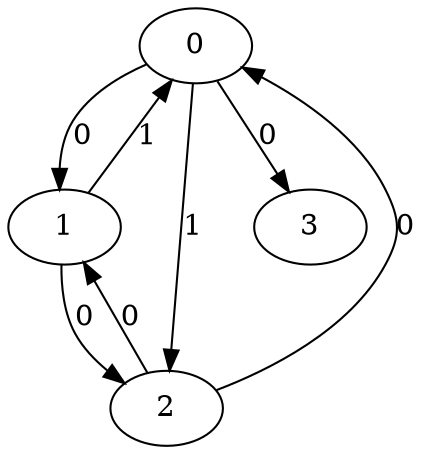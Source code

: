 // Source:22 Canonical: -1 0 0 1 1 -1 -1 0 -1 -1 -1 -1 0 0 -1 -1
digraph HRA_from_22_graph_000 {
  0 -> 1 [label="0"];
  0 -> 2 [label="1"];
  1 -> 0 [label="1"];
  1 -> 2 [label="0"];
  2 -> 0 [label="0"];
  2 -> 1 [label="0"];
  0 -> 3 [label="0"];
}

// Source:22 Canonical: -1 0 0 1 0 -1 -1 -1 1 -1 -1 0 0 -1 0 -1
digraph HRA_from_22_graph_001 {
  0 -> 1 [label="0"];
  0 -> 2 [label="1"];
  1 -> 0 [label="1"];
  1 -> 2 [label="0"];
  2 -> 0 [label="0"];
  2 -> 1 [label="0"];
  0 -> 3 [label="0"];
  3 -> 0 [label="0"];
}

// Source:22 Canonical: -1 0 0 1 0 -1 -1 0 -1 -1 -1 -1 0 1 -1 -1
digraph HRA_from_22_graph_002 {
  0 -> 1 [label="0"];
  0 -> 2 [label="1"];
  1 -> 0 [label="1"];
  1 -> 2 [label="0"];
  2 -> 0 [label="0"];
  2 -> 1 [label="0"];
  1 -> 3 [label="0"];
}

// Source:22 Canonical: -1 0 0 1 0 -1 -1 0 -1 -1 -1 -1 0 1 0 -1
digraph HRA_from_22_graph_003 {
  0 -> 1 [label="0"];
  0 -> 2 [label="1"];
  1 -> 0 [label="1"];
  1 -> 2 [label="0"];
  2 -> 0 [label="0"];
  2 -> 1 [label="0"];
  0 -> 3 [label="0"];
  1 -> 3 [label="0"];
}

// Source:22 Canonical: -1 0 0 1 0 -1 -1 0 -1 -1 -1 0 0 1 -1 -1
digraph HRA_from_22_graph_004 {
  0 -> 1 [label="0"];
  0 -> 2 [label="1"];
  1 -> 0 [label="1"];
  1 -> 2 [label="0"];
  2 -> 0 [label="0"];
  2 -> 1 [label="0"];
  3 -> 0 [label="0"];
  1 -> 3 [label="0"];
}

// Source:22 Canonical: -1 0 0 1 0 -1 -1 0 -1 -1 -1 0 0 1 0 -1
digraph HRA_from_22_graph_005 {
  0 -> 1 [label="0"];
  0 -> 2 [label="1"];
  1 -> 0 [label="1"];
  1 -> 2 [label="0"];
  2 -> 0 [label="0"];
  2 -> 1 [label="0"];
  0 -> 3 [label="0"];
  3 -> 0 [label="0"];
  1 -> 3 [label="0"];
}

// Source:22 Canonical: -1 0 0 1 1 -1 -1 0 -1 0 -1 -1 0 0 -1 -1
digraph HRA_from_22_graph_006 {
  0 -> 1 [label="0"];
  0 -> 2 [label="1"];
  1 -> 0 [label="1"];
  1 -> 2 [label="0"];
  2 -> 0 [label="0"];
  2 -> 1 [label="0"];
  0 -> 3 [label="0"];
  3 -> 1 [label="0"];
}

// Source:22 Canonical: -1 0 0 1 0 -1 0 -1 1 -1 -1 0 0 -1 0 -1
digraph HRA_from_22_graph_007 {
  0 -> 1 [label="0"];
  0 -> 2 [label="1"];
  1 -> 0 [label="1"];
  1 -> 2 [label="0"];
  2 -> 0 [label="0"];
  2 -> 1 [label="0"];
  0 -> 3 [label="0"];
  3 -> 0 [label="0"];
  3 -> 1 [label="0"];
}

// Source:22 Canonical: -1 0 0 1 0 -1 -1 0 0 -1 -1 -1 0 1 -1 -1
digraph HRA_from_22_graph_008 {
  0 -> 1 [label="0"];
  0 -> 2 [label="1"];
  1 -> 0 [label="1"];
  1 -> 2 [label="0"];
  2 -> 0 [label="0"];
  2 -> 1 [label="0"];
  1 -> 3 [label="0"];
  3 -> 1 [label="0"];
}

// Source:22 Canonical: -1 0 0 1 0 -1 -1 0 0 -1 -1 -1 0 1 0 -1
digraph HRA_from_22_graph_009 {
  0 -> 1 [label="0"];
  0 -> 2 [label="1"];
  1 -> 0 [label="1"];
  1 -> 2 [label="0"];
  2 -> 0 [label="0"];
  2 -> 1 [label="0"];
  0 -> 3 [label="0"];
  1 -> 3 [label="0"];
  3 -> 1 [label="0"];
}

// Source:22 Canonical: -1 0 0 1 0 -1 -1 0 0 -1 -1 0 0 1 -1 -1
digraph HRA_from_22_graph_010 {
  0 -> 1 [label="0"];
  0 -> 2 [label="1"];
  1 -> 0 [label="1"];
  1 -> 2 [label="0"];
  2 -> 0 [label="0"];
  2 -> 1 [label="0"];
  3 -> 0 [label="0"];
  1 -> 3 [label="0"];
  3 -> 1 [label="0"];
}

// Source:22 Canonical: -1 0 0 1 0 -1 0 -1 1 0 -1 0 0 -1 0 -1
digraph HRA_from_22_graph_011 {
  0 -> 1 [label="0"];
  0 -> 2 [label="1"];
  1 -> 0 [label="1"];
  1 -> 2 [label="0"];
  2 -> 0 [label="0"];
  2 -> 1 [label="0"];
  0 -> 3 [label="0"];
  3 -> 0 [label="0"];
  1 -> 3 [label="0"];
  3 -> 1 [label="0"];
}

// Source:22 Canonical: -1 0 0 0 0 -1 1 -1 1 0 -1 -1 -1 -1 -1 -1
digraph HRA_from_22_graph_012 {
  0 -> 1 [label="0"];
  0 -> 2 [label="1"];
  1 -> 0 [label="1"];
  1 -> 2 [label="0"];
  2 -> 0 [label="0"];
  2 -> 1 [label="0"];
  2 -> 3 [label="0"];
}

// Source:22 Canonical: -1 0 0 0 0 -1 1 -1 1 0 -1 0 -1 -1 -1 -1
digraph HRA_from_22_graph_013 {
  0 -> 1 [label="0"];
  0 -> 2 [label="1"];
  1 -> 0 [label="1"];
  1 -> 2 [label="0"];
  2 -> 0 [label="0"];
  2 -> 1 [label="0"];
  0 -> 3 [label="0"];
  2 -> 3 [label="0"];
}

// Source:22 Canonical: -1 0 0 0 0 -1 1 -1 1 0 -1 -1 -1 -1 0 -1
digraph HRA_from_22_graph_014 {
  0 -> 1 [label="0"];
  0 -> 2 [label="1"];
  1 -> 0 [label="1"];
  1 -> 2 [label="0"];
  2 -> 0 [label="0"];
  2 -> 1 [label="0"];
  3 -> 0 [label="0"];
  2 -> 3 [label="0"];
}

// Source:22 Canonical: -1 0 0 0 0 -1 1 -1 1 0 -1 0 -1 -1 0 -1
digraph HRA_from_22_graph_015 {
  0 -> 1 [label="0"];
  0 -> 2 [label="1"];
  1 -> 0 [label="1"];
  1 -> 2 [label="0"];
  2 -> 0 [label="0"];
  2 -> 1 [label="0"];
  0 -> 3 [label="0"];
  3 -> 0 [label="0"];
  2 -> 3 [label="0"];
}

// Source:22 Canonical: -1 0 0 0 0 -1 0 1 -1 -1 -1 -1 1 0 -1 -1
digraph HRA_from_22_graph_016 {
  0 -> 1 [label="0"];
  0 -> 2 [label="1"];
  1 -> 0 [label="1"];
  1 -> 2 [label="0"];
  2 -> 0 [label="0"];
  2 -> 1 [label="0"];
  1 -> 3 [label="0"];
  2 -> 3 [label="0"];
}

// Source:22 Canonical: -1 0 0 0 0 -1 0 1 -1 -1 -1 -1 1 0 0 -1
digraph HRA_from_22_graph_017 {
  0 -> 1 [label="0"];
  0 -> 2 [label="1"];
  1 -> 0 [label="1"];
  1 -> 2 [label="0"];
  2 -> 0 [label="0"];
  2 -> 1 [label="0"];
  0 -> 3 [label="0"];
  1 -> 3 [label="0"];
  2 -> 3 [label="0"];
}

// Source:22 Canonical: -1 0 0 0 0 -1 0 1 -1 -1 -1 0 1 0 -1 -1
digraph HRA_from_22_graph_018 {
  0 -> 1 [label="0"];
  0 -> 2 [label="1"];
  1 -> 0 [label="1"];
  1 -> 2 [label="0"];
  2 -> 0 [label="0"];
  2 -> 1 [label="0"];
  3 -> 0 [label="0"];
  1 -> 3 [label="0"];
  2 -> 3 [label="0"];
}

// Source:22 Canonical: -1 0 0 0 0 -1 0 1 -1 -1 -1 0 1 0 0 -1
digraph HRA_from_22_graph_019 {
  0 -> 1 [label="0"];
  0 -> 2 [label="1"];
  1 -> 0 [label="1"];
  1 -> 2 [label="0"];
  2 -> 0 [label="0"];
  2 -> 1 [label="0"];
  0 -> 3 [label="0"];
  3 -> 0 [label="0"];
  1 -> 3 [label="0"];
  2 -> 3 [label="0"];
}

// Source:22 Canonical: -1 0 0 0 0 -1 1 -1 1 0 -1 -1 -1 0 -1 -1
digraph HRA_from_22_graph_020 {
  0 -> 1 [label="0"];
  0 -> 2 [label="1"];
  1 -> 0 [label="1"];
  1 -> 2 [label="0"];
  2 -> 0 [label="0"];
  2 -> 1 [label="0"];
  3 -> 1 [label="0"];
  2 -> 3 [label="0"];
}

// Source:22 Canonical: -1 0 0 0 0 -1 1 -1 1 0 -1 0 -1 0 -1 -1
digraph HRA_from_22_graph_021 {
  0 -> 1 [label="0"];
  0 -> 2 [label="1"];
  1 -> 0 [label="1"];
  1 -> 2 [label="0"];
  2 -> 0 [label="0"];
  2 -> 1 [label="0"];
  0 -> 3 [label="0"];
  3 -> 1 [label="0"];
  2 -> 3 [label="0"];
}

// Source:22 Canonical: -1 0 0 0 0 -1 1 -1 1 0 -1 -1 -1 0 0 -1
digraph HRA_from_22_graph_022 {
  0 -> 1 [label="0"];
  0 -> 2 [label="1"];
  1 -> 0 [label="1"];
  1 -> 2 [label="0"];
  2 -> 0 [label="0"];
  2 -> 1 [label="0"];
  3 -> 0 [label="0"];
  3 -> 1 [label="0"];
  2 -> 3 [label="0"];
}

// Source:22 Canonical: -1 0 0 0 0 -1 1 -1 1 0 -1 0 -1 0 0 -1
digraph HRA_from_22_graph_023 {
  0 -> 1 [label="0"];
  0 -> 2 [label="1"];
  1 -> 0 [label="1"];
  1 -> 2 [label="0"];
  2 -> 0 [label="0"];
  2 -> 1 [label="0"];
  0 -> 3 [label="0"];
  3 -> 0 [label="0"];
  3 -> 1 [label="0"];
  2 -> 3 [label="0"];
}

// Source:22 Canonical: -1 0 0 0 0 -1 0 1 -1 0 -1 -1 1 0 -1 -1
digraph HRA_from_22_graph_024 {
  0 -> 1 [label="0"];
  0 -> 2 [label="1"];
  1 -> 0 [label="1"];
  1 -> 2 [label="0"];
  2 -> 0 [label="0"];
  2 -> 1 [label="0"];
  1 -> 3 [label="0"];
  3 -> 1 [label="0"];
  2 -> 3 [label="0"];
}

// Source:22 Canonical: -1 0 0 0 0 -1 0 1 -1 0 -1 -1 1 0 0 -1
digraph HRA_from_22_graph_025 {
  0 -> 1 [label="0"];
  0 -> 2 [label="1"];
  1 -> 0 [label="1"];
  1 -> 2 [label="0"];
  2 -> 0 [label="0"];
  2 -> 1 [label="0"];
  0 -> 3 [label="0"];
  1 -> 3 [label="0"];
  3 -> 1 [label="0"];
  2 -> 3 [label="0"];
}

// Source:22 Canonical: -1 0 0 0 0 -1 0 1 -1 0 -1 0 1 0 -1 -1
digraph HRA_from_22_graph_026 {
  0 -> 1 [label="0"];
  0 -> 2 [label="1"];
  1 -> 0 [label="1"];
  1 -> 2 [label="0"];
  2 -> 0 [label="0"];
  2 -> 1 [label="0"];
  3 -> 0 [label="0"];
  1 -> 3 [label="0"];
  3 -> 1 [label="0"];
  2 -> 3 [label="0"];
}

// Source:22 Canonical: -1 0 0 0 0 -1 0 1 -1 0 -1 0 1 0 0 -1
digraph HRA_from_22_graph_027 {
  0 -> 1 [label="0"];
  0 -> 2 [label="1"];
  1 -> 0 [label="1"];
  1 -> 2 [label="0"];
  2 -> 0 [label="0"];
  2 -> 1 [label="0"];
  0 -> 3 [label="0"];
  3 -> 0 [label="0"];
  1 -> 3 [label="0"];
  3 -> 1 [label="0"];
  2 -> 3 [label="0"];
}

// Source:22 Canonical: -1 0 0 1 1 -1 -1 0 -1 -1 -1 0 0 0 -1 -1
digraph HRA_from_22_graph_028 {
  0 -> 1 [label="0"];
  0 -> 2 [label="1"];
  1 -> 0 [label="1"];
  1 -> 2 [label="0"];
  2 -> 0 [label="0"];
  2 -> 1 [label="0"];
  0 -> 3 [label="0"];
  3 -> 2 [label="0"];
}

// Source:22 Canonical: -1 0 0 1 0 -1 -1 0 1 -1 -1 0 0 -1 0 -1
digraph HRA_from_22_graph_029 {
  0 -> 1 [label="0"];
  0 -> 2 [label="1"];
  1 -> 0 [label="1"];
  1 -> 2 [label="0"];
  2 -> 0 [label="0"];
  2 -> 1 [label="0"];
  0 -> 3 [label="0"];
  3 -> 0 [label="0"];
  3 -> 2 [label="0"];
}

// Source:22 Canonical: -1 0 0 1 0 -1 -1 0 -1 0 -1 -1 0 1 -1 -1
digraph HRA_from_22_graph_030 {
  0 -> 1 [label="0"];
  0 -> 2 [label="1"];
  1 -> 0 [label="1"];
  1 -> 2 [label="0"];
  2 -> 0 [label="0"];
  2 -> 1 [label="0"];
  1 -> 3 [label="0"];
  3 -> 2 [label="0"];
}

// Source:22 Canonical: -1 0 0 1 0 -1 -1 0 -1 0 -1 -1 0 1 0 -1
digraph HRA_from_22_graph_031 {
  0 -> 1 [label="0"];
  0 -> 2 [label="1"];
  1 -> 0 [label="1"];
  1 -> 2 [label="0"];
  2 -> 0 [label="0"];
  2 -> 1 [label="0"];
  0 -> 3 [label="0"];
  1 -> 3 [label="0"];
  3 -> 2 [label="0"];
}

// Source:22 Canonical: -1 0 0 1 0 -1 -1 0 -1 0 -1 0 0 1 -1 -1
digraph HRA_from_22_graph_032 {
  0 -> 1 [label="0"];
  0 -> 2 [label="1"];
  1 -> 0 [label="1"];
  1 -> 2 [label="0"];
  2 -> 0 [label="0"];
  2 -> 1 [label="0"];
  3 -> 0 [label="0"];
  1 -> 3 [label="0"];
  3 -> 2 [label="0"];
}

// Source:22 Canonical: -1 0 0 1 0 -1 -1 0 1 0 -1 0 0 -1 0 -1
digraph HRA_from_22_graph_033 {
  0 -> 1 [label="0"];
  0 -> 2 [label="1"];
  1 -> 0 [label="1"];
  1 -> 2 [label="0"];
  2 -> 0 [label="0"];
  2 -> 1 [label="0"];
  0 -> 3 [label="0"];
  3 -> 0 [label="0"];
  1 -> 3 [label="0"];
  3 -> 2 [label="0"];
}

// Source:22 Canonical: -1 0 0 1 1 -1 -1 0 -1 0 -1 0 0 0 -1 -1
digraph HRA_from_22_graph_034 {
  0 -> 1 [label="0"];
  0 -> 2 [label="1"];
  1 -> 0 [label="1"];
  1 -> 2 [label="0"];
  2 -> 0 [label="0"];
  2 -> 1 [label="0"];
  0 -> 3 [label="0"];
  3 -> 1 [label="0"];
  3 -> 2 [label="0"];
}

// Source:22 Canonical: -1 0 0 0 0 -1 0 1 -1 1 -1 0 -1 0 0 -1
digraph HRA_from_22_graph_035 {
  0 -> 1 [label="0"];
  0 -> 2 [label="1"];
  1 -> 0 [label="1"];
  1 -> 2 [label="0"];
  2 -> 0 [label="0"];
  2 -> 1 [label="0"];
  0 -> 3 [label="0"];
  3 -> 0 [label="0"];
  3 -> 1 [label="0"];
  3 -> 2 [label="0"];
}

// Source:22 Canonical: -1 0 0 1 0 -1 0 -1 0 -1 -1 0 0 -1 1 -1
digraph HRA_from_22_graph_036 {
  0 -> 1 [label="0"];
  0 -> 2 [label="1"];
  1 -> 0 [label="1"];
  1 -> 2 [label="0"];
  2 -> 0 [label="0"];
  2 -> 1 [label="0"];
  1 -> 3 [label="0"];
  3 -> 1 [label="0"];
  3 -> 2 [label="0"];
}

// Source:22 Canonical: -1 0 0 1 0 -1 0 -1 0 -1 -1 0 0 0 1 -1
digraph HRA_from_22_graph_037 {
  0 -> 1 [label="0"];
  0 -> 2 [label="1"];
  1 -> 0 [label="1"];
  1 -> 2 [label="0"];
  2 -> 0 [label="0"];
  2 -> 1 [label="0"];
  0 -> 3 [label="0"];
  1 -> 3 [label="0"];
  3 -> 1 [label="0"];
  3 -> 2 [label="0"];
}

// Source:22 Canonical: -1 0 0 0 0 -1 0 1 -1 0 -1 0 -1 0 1 -1
digraph HRA_from_22_graph_038 {
  0 -> 1 [label="0"];
  0 -> 2 [label="1"];
  1 -> 0 [label="1"];
  1 -> 2 [label="0"];
  2 -> 0 [label="0"];
  2 -> 1 [label="0"];
  3 -> 0 [label="0"];
  1 -> 3 [label="0"];
  3 -> 1 [label="0"];
  3 -> 2 [label="0"];
}

// Source:22 Canonical: -1 0 0 0 0 -1 0 1 0 1 -1 0 -1 0 0 -1
digraph HRA_from_22_graph_039 {
  0 -> 1 [label="0"];
  0 -> 2 [label="1"];
  1 -> 0 [label="1"];
  1 -> 2 [label="0"];
  2 -> 0 [label="0"];
  2 -> 1 [label="0"];
  0 -> 3 [label="0"];
  3 -> 0 [label="0"];
  1 -> 3 [label="0"];
  3 -> 1 [label="0"];
  3 -> 2 [label="0"];
}

// Source:22 Canonical: -1 0 0 0 0 -1 1 -1 1 0 -1 -1 0 -1 -1 -1
digraph HRA_from_22_graph_040 {
  0 -> 1 [label="0"];
  0 -> 2 [label="1"];
  1 -> 0 [label="1"];
  1 -> 2 [label="0"];
  2 -> 0 [label="0"];
  2 -> 1 [label="0"];
  2 -> 3 [label="0"];
  3 -> 2 [label="0"];
}

// Source:22 Canonical: -1 0 0 0 0 -1 1 -1 1 0 -1 0 0 -1 -1 -1
digraph HRA_from_22_graph_041 {
  0 -> 1 [label="0"];
  0 -> 2 [label="1"];
  1 -> 0 [label="1"];
  1 -> 2 [label="0"];
  2 -> 0 [label="0"];
  2 -> 1 [label="0"];
  0 -> 3 [label="0"];
  2 -> 3 [label="0"];
  3 -> 2 [label="0"];
}

// Source:22 Canonical: -1 0 0 0 0 -1 0 -1 1 -1 -1 0 0 -1 1 -1
digraph HRA_from_22_graph_042 {
  0 -> 1 [label="0"];
  0 -> 2 [label="1"];
  1 -> 0 [label="1"];
  1 -> 2 [label="0"];
  2 -> 0 [label="0"];
  2 -> 1 [label="0"];
  3 -> 0 [label="0"];
  2 -> 3 [label="0"];
  3 -> 2 [label="0"];
}

// Source:22 Canonical: -1 0 0 0 0 -1 0 -1 1 0 -1 0 0 -1 1 -1
digraph HRA_from_22_graph_043 {
  0 -> 1 [label="0"];
  0 -> 2 [label="1"];
  1 -> 0 [label="1"];
  1 -> 2 [label="0"];
  2 -> 0 [label="0"];
  2 -> 1 [label="0"];
  0 -> 3 [label="0"];
  3 -> 0 [label="0"];
  2 -> 3 [label="0"];
  3 -> 2 [label="0"];
}

// Source:22 Canonical: -1 0 0 0 0 -1 0 1 0 -1 -1 -1 1 0 -1 -1
digraph HRA_from_22_graph_044 {
  0 -> 1 [label="0"];
  0 -> 2 [label="1"];
  1 -> 0 [label="1"];
  1 -> 2 [label="0"];
  2 -> 0 [label="0"];
  2 -> 1 [label="0"];
  1 -> 3 [label="0"];
  2 -> 3 [label="0"];
  3 -> 2 [label="0"];
}

// Source:22 Canonical: -1 0 0 0 0 -1 0 1 0 -1 -1 -1 1 0 0 -1
digraph HRA_from_22_graph_045 {
  0 -> 1 [label="0"];
  0 -> 2 [label="1"];
  1 -> 0 [label="1"];
  1 -> 2 [label="0"];
  2 -> 0 [label="0"];
  2 -> 1 [label="0"];
  0 -> 3 [label="0"];
  1 -> 3 [label="0"];
  2 -> 3 [label="0"];
  3 -> 2 [label="0"];
}

// Source:22 Canonical: -1 0 0 0 0 -1 0 1 0 -1 -1 0 1 0 -1 -1
digraph HRA_from_22_graph_046 {
  0 -> 1 [label="0"];
  0 -> 2 [label="1"];
  1 -> 0 [label="1"];
  1 -> 2 [label="0"];
  2 -> 0 [label="0"];
  2 -> 1 [label="0"];
  3 -> 0 [label="0"];
  1 -> 3 [label="0"];
  2 -> 3 [label="0"];
  3 -> 2 [label="0"];
}

// Source:22 Canonical: -1 0 0 0 0 -1 0 1 0 -1 -1 0 1 0 0 -1
digraph HRA_from_22_graph_047 {
  0 -> 1 [label="0"];
  0 -> 2 [label="1"];
  1 -> 0 [label="1"];
  1 -> 2 [label="0"];
  2 -> 0 [label="0"];
  2 -> 1 [label="0"];
  0 -> 3 [label="0"];
  3 -> 0 [label="0"];
  1 -> 3 [label="0"];
  2 -> 3 [label="0"];
  3 -> 2 [label="0"];
}

// Source:22 Canonical: -1 0 0 0 0 -1 0 -1 0 -1 -1 1 1 -1 0 -1
digraph HRA_from_22_graph_048 {
  0 -> 1 [label="0"];
  0 -> 2 [label="1"];
  1 -> 0 [label="1"];
  1 -> 2 [label="0"];
  2 -> 0 [label="0"];
  2 -> 1 [label="0"];
  3 -> 1 [label="0"];
  2 -> 3 [label="0"];
  3 -> 2 [label="0"];
}

// Source:22 Canonical: -1 0 0 0 0 -1 0 -1 0 -1 -1 1 1 0 0 -1
digraph HRA_from_22_graph_049 {
  0 -> 1 [label="0"];
  0 -> 2 [label="1"];
  1 -> 0 [label="1"];
  1 -> 2 [label="0"];
  2 -> 0 [label="0"];
  2 -> 1 [label="0"];
  0 -> 3 [label="0"];
  3 -> 1 [label="0"];
  2 -> 3 [label="0"];
  3 -> 2 [label="0"];
}

// Source:22 Canonical: -1 0 0 0 0 -1 0 0 0 -1 -1 1 1 -1 0 -1
digraph HRA_from_22_graph_050 {
  0 -> 1 [label="0"];
  0 -> 2 [label="1"];
  1 -> 0 [label="1"];
  1 -> 2 [label="0"];
  2 -> 0 [label="0"];
  2 -> 1 [label="0"];
  3 -> 0 [label="0"];
  3 -> 1 [label="0"];
  2 -> 3 [label="0"];
  3 -> 2 [label="0"];
}

// Source:22 Canonical: -1 0 0 0 0 -1 0 0 0 1 -1 0 -1 0 1 -1
digraph HRA_from_22_graph_051 {
  0 -> 1 [label="0"];
  0 -> 2 [label="1"];
  1 -> 0 [label="1"];
  1 -> 2 [label="0"];
  2 -> 0 [label="0"];
  2 -> 1 [label="0"];
  0 -> 3 [label="0"];
  3 -> 0 [label="0"];
  3 -> 1 [label="0"];
  2 -> 3 [label="0"];
  3 -> 2 [label="0"];
}

// Source:22 Canonical: -1 0 0 0 0 -1 0 1 0 0 -1 -1 1 0 -1 -1
digraph HRA_from_22_graph_052 {
  0 -> 1 [label="0"];
  0 -> 2 [label="1"];
  1 -> 0 [label="1"];
  1 -> 2 [label="0"];
  2 -> 0 [label="0"];
  2 -> 1 [label="0"];
  1 -> 3 [label="0"];
  3 -> 1 [label="0"];
  2 -> 3 [label="0"];
  3 -> 2 [label="0"];
}

// Source:22 Canonical: -1 0 0 0 0 -1 0 1 0 0 -1 -1 1 0 0 -1
digraph HRA_from_22_graph_053 {
  0 -> 1 [label="0"];
  0 -> 2 [label="1"];
  1 -> 0 [label="1"];
  1 -> 2 [label="0"];
  2 -> 0 [label="0"];
  2 -> 1 [label="0"];
  0 -> 3 [label="0"];
  1 -> 3 [label="0"];
  3 -> 1 [label="0"];
  2 -> 3 [label="0"];
  3 -> 2 [label="0"];
}

// Source:22 Canonical: -1 0 0 0 0 -1 0 0 0 0 -1 1 1 -1 0 -1
digraph HRA_from_22_graph_054 {
  0 -> 1 [label="0"];
  0 -> 2 [label="1"];
  1 -> 0 [label="1"];
  1 -> 2 [label="0"];
  2 -> 0 [label="0"];
  2 -> 1 [label="0"];
  3 -> 0 [label="0"];
  1 -> 3 [label="0"];
  3 -> 1 [label="0"];
  2 -> 3 [label="0"];
  3 -> 2 [label="0"];
}

// Source:22 Canonical: -1 0 0 0 0 -1 0 0 0 0 -1 1 0 1 0 -1
digraph HRA_from_22_graph_055 {
  0 -> 1 [label="0"];
  0 -> 2 [label="1"];
  1 -> 0 [label="1"];
  1 -> 2 [label="0"];
  2 -> 0 [label="0"];
  2 -> 1 [label="0"];
  0 -> 3 [label="0"];
  3 -> 0 [label="0"];
  1 -> 3 [label="0"];
  3 -> 1 [label="0"];
  2 -> 3 [label="0"];
  3 -> 2 [label="0"];
}

